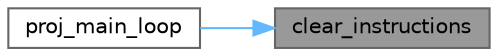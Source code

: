 digraph "clear_instructions"
{
 // LATEX_PDF_SIZE
  bgcolor="transparent";
  edge [fontname=Helvetica,fontsize=10,labelfontname=Helvetica,labelfontsize=10];
  node [fontname=Helvetica,fontsize=10,shape=box,height=0.2,width=0.4];
  rankdir="RL";
  Node1 [label="clear_instructions",height=0.2,width=0.4,color="gray40", fillcolor="grey60", style="filled", fontcolor="black",tooltip="This function clears the XPM images for the instruction."];
  Node1 -> Node2 [dir="back",color="steelblue1",style="solid"];
  Node2 [label="proj_main_loop",height=0.2,width=0.4,color="grey40", fillcolor="white", style="filled",URL="$proj_8c.html#a2a16f651eccbd248e1ad3b3b924b143b",tooltip=" "];
}
